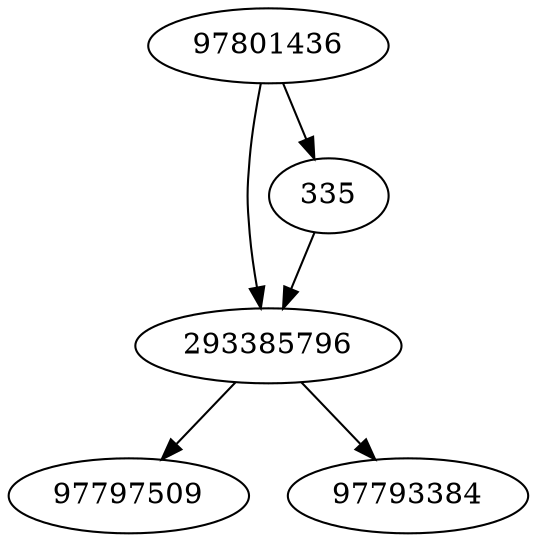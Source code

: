 strict digraph  {
293385796;
97797509;
97793384;
335;
97801436;
293385796 -> 97793384;
293385796 -> 97797509;
335 -> 293385796;
97801436 -> 293385796;
97801436 -> 335;
}
